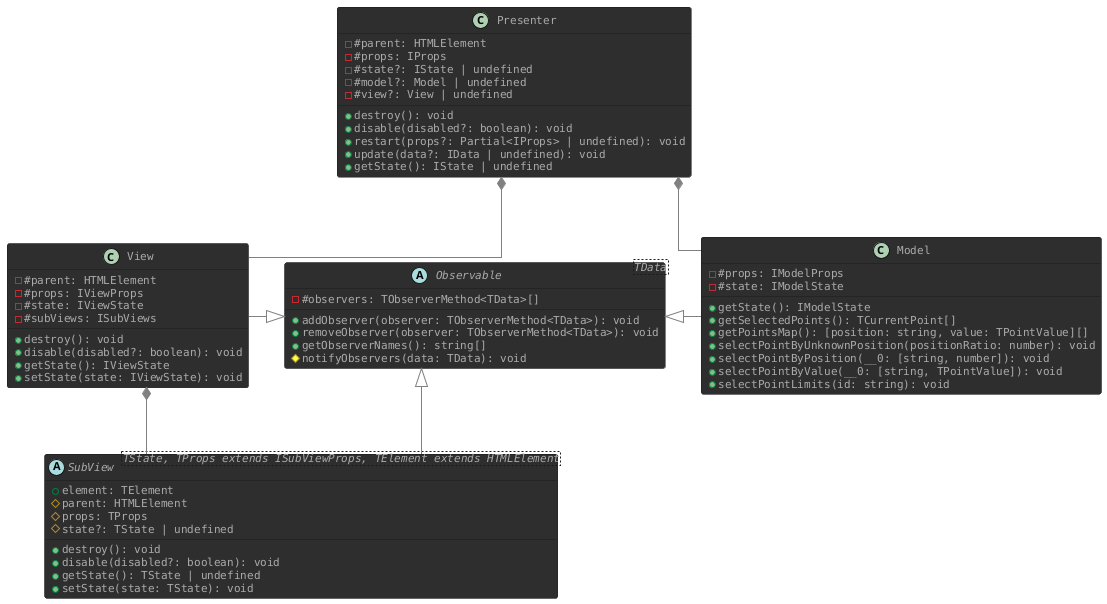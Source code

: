 @startuml
!theme reddress-darkorange
skinparam backgroundColor transparent
skinparam arrowColor grey
skinparam defaultFontName monospaced
skinparam linetype ortho

abstract class Observable<TData> {
    -#observers: TObserverMethod<TData>[]
    +addObserver(observer: TObserverMethod<TData>): void
    +removeObserver(observer: TObserverMethod<TData>): void
    +getObserverNames(): string[]
    #notifyObservers(data: TData): void
}
class Presenter {
    -#parent: HTMLElement
    -#props: IProps
    -#state?: IState | undefined
    -#model?: Model | undefined
    -#view?: View | undefined
    +destroy(): void
    +disable(disabled?: boolean): void
    +restart(props?: Partial<IProps> | undefined): void
    +update(data?: IData | undefined): void
    +getState(): IState | undefined
}
class Model {
    -#props: IModelProps
    -#state: IModelState
    +getState(): IModelState
    +getSelectedPoints(): TCurrentPoint[]
    +getPointsMap(): [position: string, value: TPointValue][]
    +selectPointByUnknownPosition(positionRatio: number): void
    +selectPointByPosition(__0: [string, number]): void
    +selectPointByValue(__0: [string, TPointValue]): void
    +selectPointLimits(id: string): void
}
class View {
    -#parent: HTMLElement
    -#props: IViewProps
    -#state: IViewState
    -#subViews: ISubViews
    +destroy(): void
    +disable(disabled?: boolean): void
    +getState(): IViewState
    +setState(state: IViewState): void
}
abstract class SubView<TState, TProps extends ISubViewProps, TElement extends HTMLElement> extends Observable {
    +element: TElement
    #parent: HTMLElement
    #props: TProps
    #state?: TState | undefined
    +destroy(): void
    +disable(disabled?: boolean): void
    +getState(): TState | undefined
    +setState(state: TState): void
}

Observable <|-right- Model
Observable <|-left- View
View *-- SubView
Presenter *-- Model
Presenter *-- View
@enduml